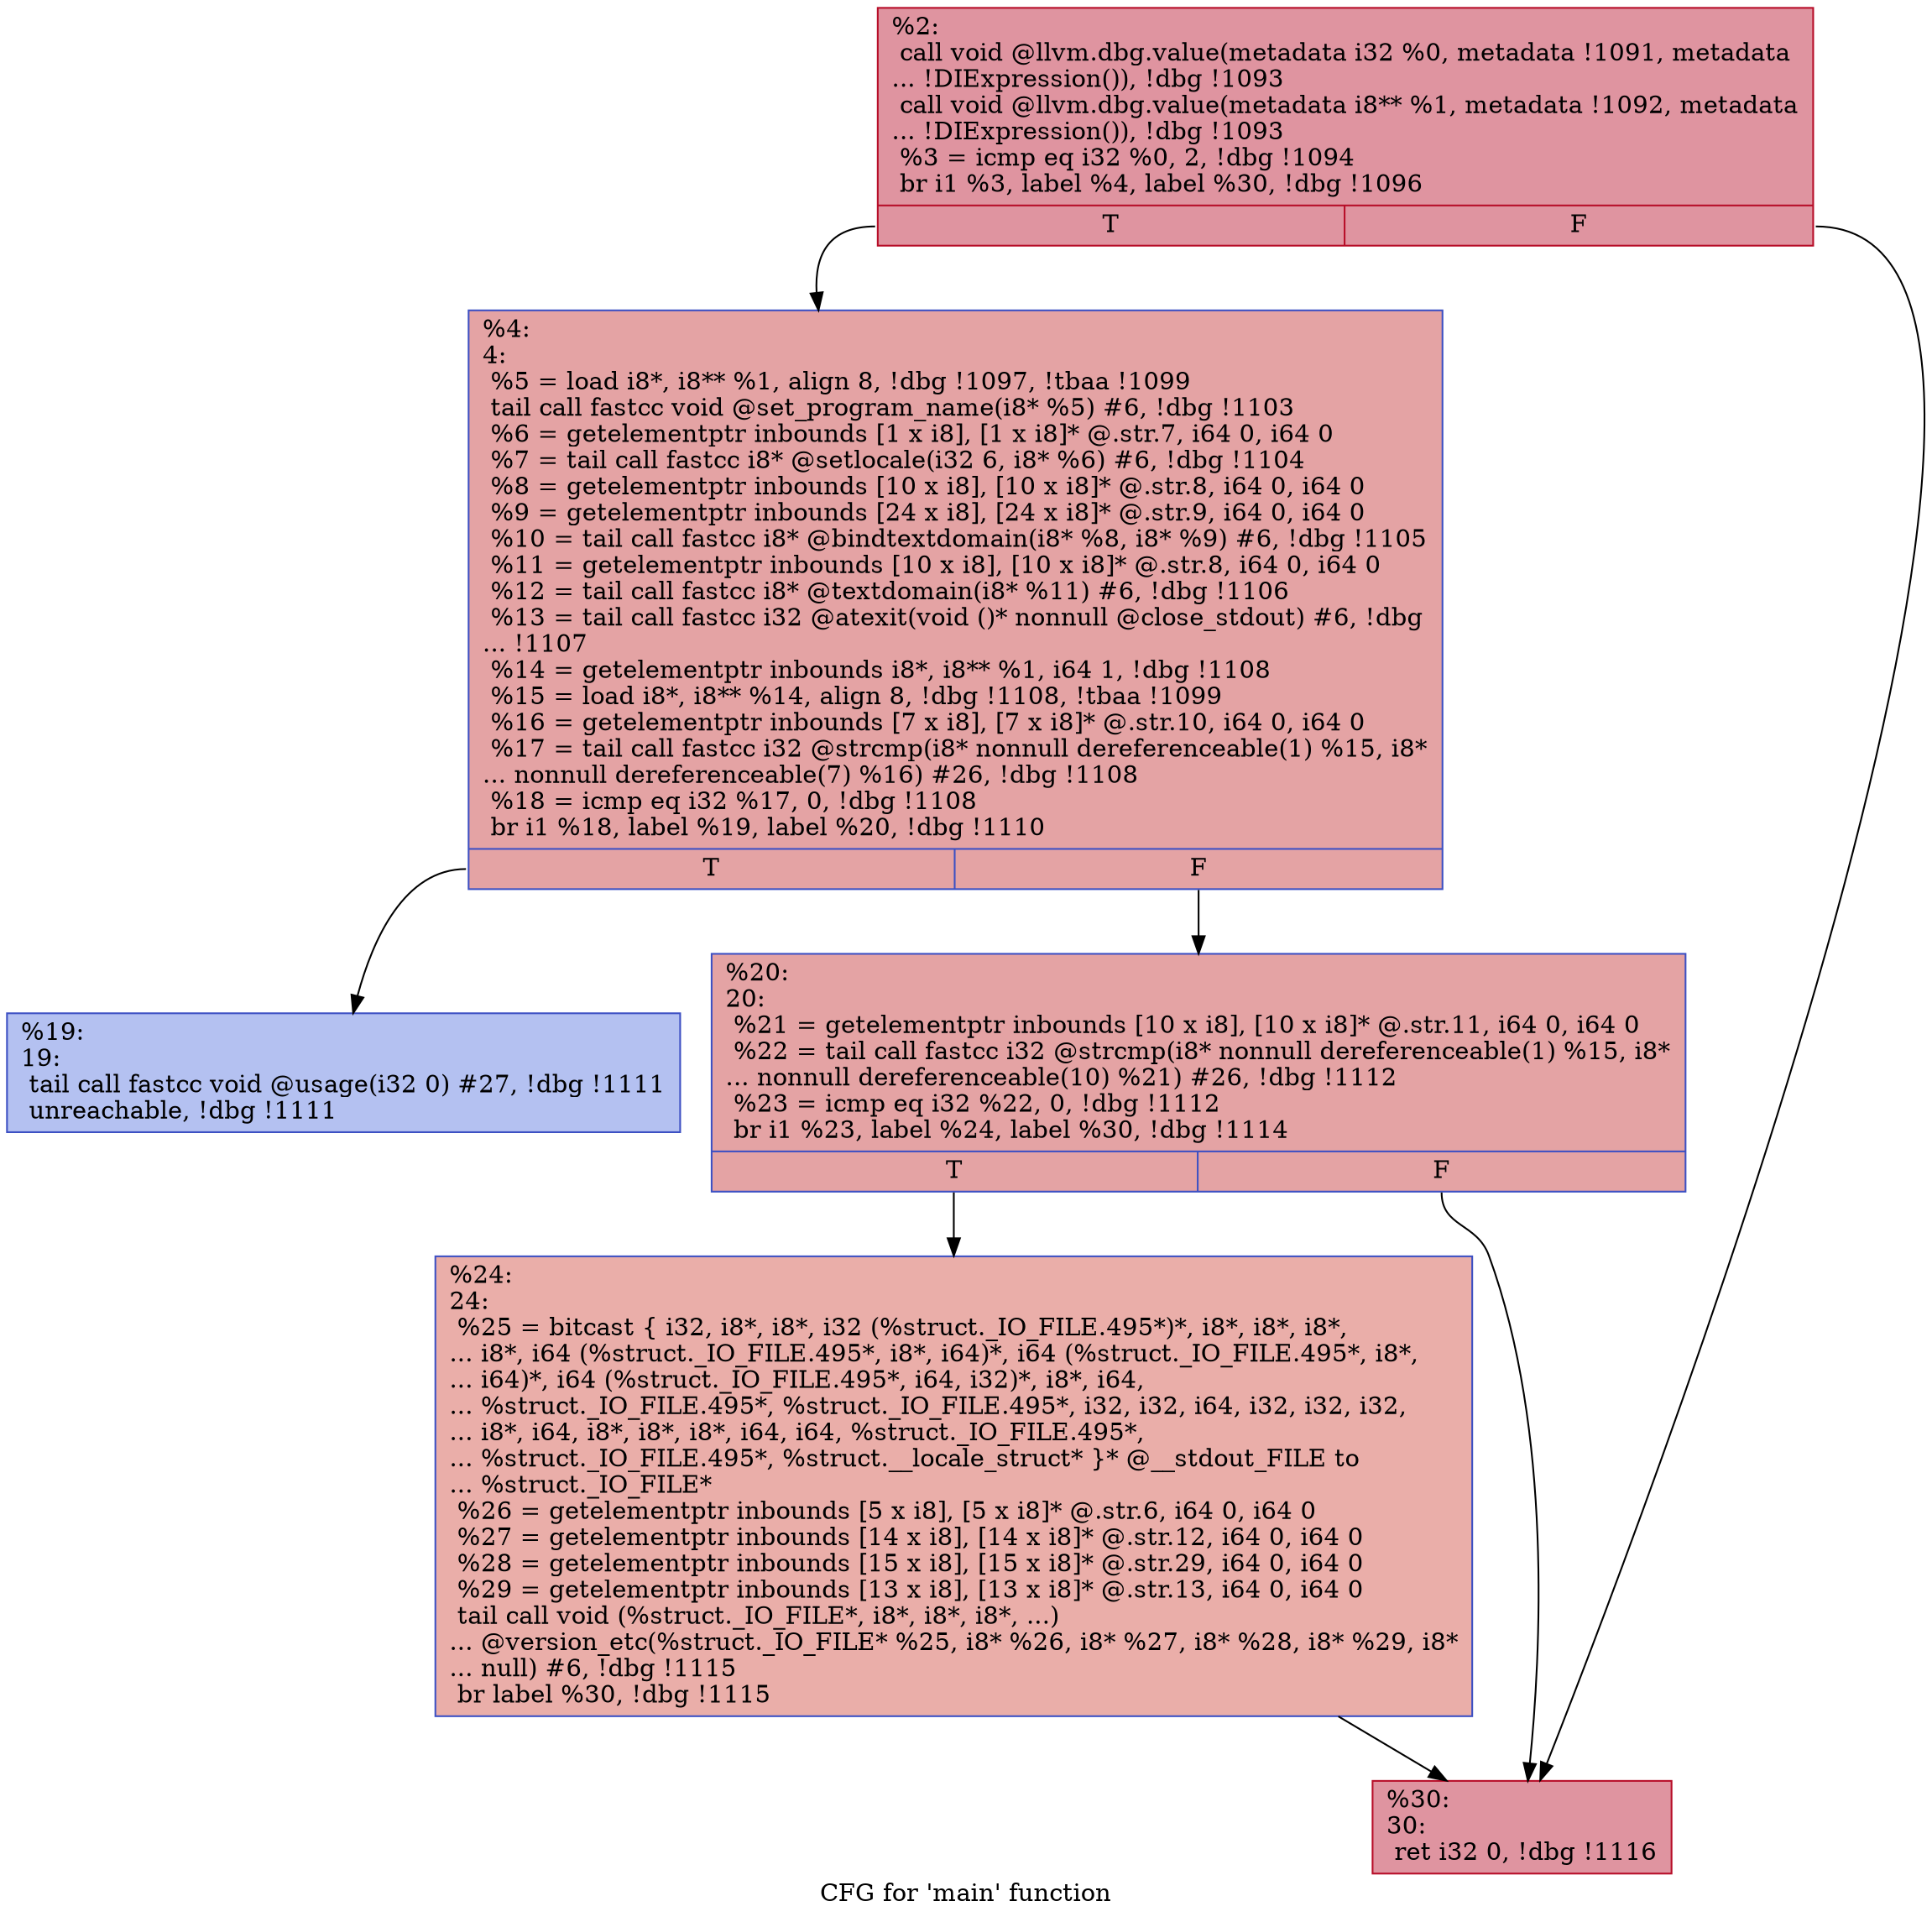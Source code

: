 digraph "CFG for 'main' function" {
	label="CFG for 'main' function";

	Node0x1527d00 [shape=record,color="#b70d28ff", style=filled, fillcolor="#b70d2870",label="{%2:\l  call void @llvm.dbg.value(metadata i32 %0, metadata !1091, metadata\l... !DIExpression()), !dbg !1093\l  call void @llvm.dbg.value(metadata i8** %1, metadata !1092, metadata\l... !DIExpression()), !dbg !1093\l  %3 = icmp eq i32 %0, 2, !dbg !1094\l  br i1 %3, label %4, label %30, !dbg !1096\l|{<s0>T|<s1>F}}"];
	Node0x1527d00:s0 -> Node0x1527db0;
	Node0x1527d00:s1 -> Node0x1527ef0;
	Node0x1527db0 [shape=record,color="#3d50c3ff", style=filled, fillcolor="#c32e3170",label="{%4:\l4:                                                \l  %5 = load i8*, i8** %1, align 8, !dbg !1097, !tbaa !1099\l  tail call fastcc void @set_program_name(i8* %5) #6, !dbg !1103\l  %6 = getelementptr inbounds [1 x i8], [1 x i8]* @.str.7, i64 0, i64 0\l  %7 = tail call fastcc i8* @setlocale(i32 6, i8* %6) #6, !dbg !1104\l  %8 = getelementptr inbounds [10 x i8], [10 x i8]* @.str.8, i64 0, i64 0\l  %9 = getelementptr inbounds [24 x i8], [24 x i8]* @.str.9, i64 0, i64 0\l  %10 = tail call fastcc i8* @bindtextdomain(i8* %8, i8* %9) #6, !dbg !1105\l  %11 = getelementptr inbounds [10 x i8], [10 x i8]* @.str.8, i64 0, i64 0\l  %12 = tail call fastcc i8* @textdomain(i8* %11) #6, !dbg !1106\l  %13 = tail call fastcc i32 @atexit(void ()* nonnull @close_stdout) #6, !dbg\l... !1107\l  %14 = getelementptr inbounds i8*, i8** %1, i64 1, !dbg !1108\l  %15 = load i8*, i8** %14, align 8, !dbg !1108, !tbaa !1099\l  %16 = getelementptr inbounds [7 x i8], [7 x i8]* @.str.10, i64 0, i64 0\l  %17 = tail call fastcc i32 @strcmp(i8* nonnull dereferenceable(1) %15, i8*\l... nonnull dereferenceable(7) %16) #26, !dbg !1108\l  %18 = icmp eq i32 %17, 0, !dbg !1108\l  br i1 %18, label %19, label %20, !dbg !1110\l|{<s0>T|<s1>F}}"];
	Node0x1527db0:s0 -> Node0x1527e00;
	Node0x1527db0:s1 -> Node0x1527e50;
	Node0x1527e00 [shape=record,color="#3d50c3ff", style=filled, fillcolor="#5572df70",label="{%19:\l19:                                               \l  tail call fastcc void @usage(i32 0) #27, !dbg !1111\l  unreachable, !dbg !1111\l}"];
	Node0x1527e50 [shape=record,color="#3d50c3ff", style=filled, fillcolor="#c32e3170",label="{%20:\l20:                                               \l  %21 = getelementptr inbounds [10 x i8], [10 x i8]* @.str.11, i64 0, i64 0\l  %22 = tail call fastcc i32 @strcmp(i8* nonnull dereferenceable(1) %15, i8*\l... nonnull dereferenceable(10) %21) #26, !dbg !1112\l  %23 = icmp eq i32 %22, 0, !dbg !1112\l  br i1 %23, label %24, label %30, !dbg !1114\l|{<s0>T|<s1>F}}"];
	Node0x1527e50:s0 -> Node0x1527ea0;
	Node0x1527e50:s1 -> Node0x1527ef0;
	Node0x1527ea0 [shape=record,color="#3d50c3ff", style=filled, fillcolor="#d0473d70",label="{%24:\l24:                                               \l  %25 = bitcast \{ i32, i8*, i8*, i32 (%struct._IO_FILE.495*)*, i8*, i8*, i8*,\l... i8*, i64 (%struct._IO_FILE.495*, i8*, i64)*, i64 (%struct._IO_FILE.495*, i8*,\l... i64)*, i64 (%struct._IO_FILE.495*, i64, i32)*, i8*, i64,\l... %struct._IO_FILE.495*, %struct._IO_FILE.495*, i32, i32, i64, i32, i32, i32,\l... i8*, i64, i8*, i8*, i8*, i64, i64, %struct._IO_FILE.495*,\l... %struct._IO_FILE.495*, %struct.__locale_struct* \}* @__stdout_FILE to\l... %struct._IO_FILE*\l  %26 = getelementptr inbounds [5 x i8], [5 x i8]* @.str.6, i64 0, i64 0\l  %27 = getelementptr inbounds [14 x i8], [14 x i8]* @.str.12, i64 0, i64 0\l  %28 = getelementptr inbounds [15 x i8], [15 x i8]* @.str.29, i64 0, i64 0\l  %29 = getelementptr inbounds [13 x i8], [13 x i8]* @.str.13, i64 0, i64 0\l  tail call void (%struct._IO_FILE*, i8*, i8*, i8*, ...)\l... @version_etc(%struct._IO_FILE* %25, i8* %26, i8* %27, i8* %28, i8* %29, i8*\l... null) #6, !dbg !1115\l  br label %30, !dbg !1115\l}"];
	Node0x1527ea0 -> Node0x1527ef0;
	Node0x1527ef0 [shape=record,color="#b70d28ff", style=filled, fillcolor="#b70d2870",label="{%30:\l30:                                               \l  ret i32 0, !dbg !1116\l}"];
}
